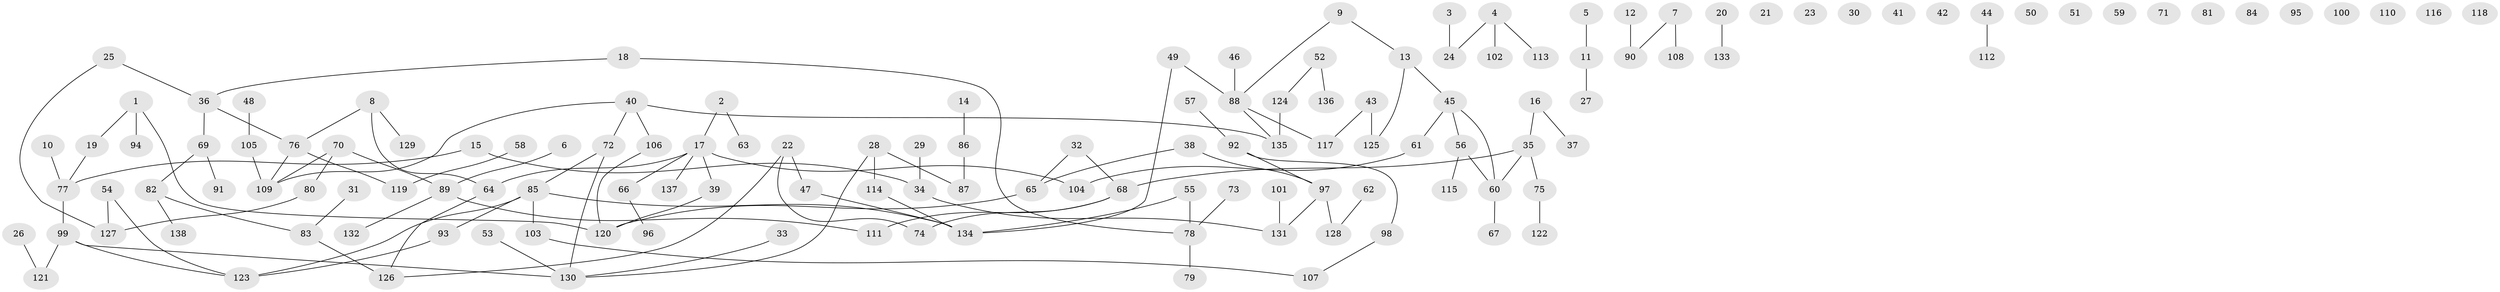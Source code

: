 // coarse degree distribution, {1: 0.43478260869565216, 0: 0.2318840579710145, 2: 0.17391304347826086, 4: 0.057971014492753624, 3: 0.057971014492753624, 6: 0.014492753623188406, 5: 0.014492753623188406, 15: 0.014492753623188406}
// Generated by graph-tools (version 1.1) at 2025/02/03/05/25 17:02:34]
// undirected, 138 vertices, 135 edges
graph export_dot {
graph [start="1"]
  node [color=gray90,style=filled];
  1;
  2;
  3;
  4;
  5;
  6;
  7;
  8;
  9;
  10;
  11;
  12;
  13;
  14;
  15;
  16;
  17;
  18;
  19;
  20;
  21;
  22;
  23;
  24;
  25;
  26;
  27;
  28;
  29;
  30;
  31;
  32;
  33;
  34;
  35;
  36;
  37;
  38;
  39;
  40;
  41;
  42;
  43;
  44;
  45;
  46;
  47;
  48;
  49;
  50;
  51;
  52;
  53;
  54;
  55;
  56;
  57;
  58;
  59;
  60;
  61;
  62;
  63;
  64;
  65;
  66;
  67;
  68;
  69;
  70;
  71;
  72;
  73;
  74;
  75;
  76;
  77;
  78;
  79;
  80;
  81;
  82;
  83;
  84;
  85;
  86;
  87;
  88;
  89;
  90;
  91;
  92;
  93;
  94;
  95;
  96;
  97;
  98;
  99;
  100;
  101;
  102;
  103;
  104;
  105;
  106;
  107;
  108;
  109;
  110;
  111;
  112;
  113;
  114;
  115;
  116;
  117;
  118;
  119;
  120;
  121;
  122;
  123;
  124;
  125;
  126;
  127;
  128;
  129;
  130;
  131;
  132;
  133;
  134;
  135;
  136;
  137;
  138;
  1 -- 19;
  1 -- 94;
  1 -- 120;
  2 -- 17;
  2 -- 63;
  3 -- 24;
  4 -- 24;
  4 -- 102;
  4 -- 113;
  5 -- 11;
  6 -- 89;
  7 -- 90;
  7 -- 108;
  8 -- 64;
  8 -- 76;
  8 -- 129;
  9 -- 13;
  9 -- 88;
  10 -- 77;
  11 -- 27;
  12 -- 90;
  13 -- 45;
  13 -- 125;
  14 -- 86;
  15 -- 34;
  15 -- 77;
  16 -- 35;
  16 -- 37;
  17 -- 39;
  17 -- 64;
  17 -- 66;
  17 -- 104;
  17 -- 137;
  18 -- 36;
  18 -- 78;
  19 -- 77;
  20 -- 133;
  22 -- 47;
  22 -- 74;
  22 -- 126;
  25 -- 36;
  25 -- 127;
  26 -- 121;
  28 -- 87;
  28 -- 114;
  28 -- 130;
  29 -- 34;
  31 -- 83;
  32 -- 65;
  32 -- 68;
  33 -- 130;
  34 -- 131;
  35 -- 60;
  35 -- 68;
  35 -- 75;
  36 -- 69;
  36 -- 76;
  38 -- 65;
  38 -- 97;
  39 -- 120;
  40 -- 72;
  40 -- 106;
  40 -- 109;
  40 -- 135;
  43 -- 117;
  43 -- 125;
  44 -- 112;
  45 -- 56;
  45 -- 60;
  45 -- 61;
  46 -- 88;
  47 -- 134;
  48 -- 105;
  49 -- 88;
  49 -- 134;
  52 -- 124;
  52 -- 136;
  53 -- 130;
  54 -- 123;
  54 -- 127;
  55 -- 78;
  55 -- 134;
  56 -- 60;
  56 -- 115;
  57 -- 92;
  58 -- 119;
  60 -- 67;
  61 -- 104;
  62 -- 128;
  64 -- 126;
  65 -- 120;
  66 -- 96;
  68 -- 74;
  68 -- 111;
  69 -- 82;
  69 -- 91;
  70 -- 80;
  70 -- 89;
  70 -- 109;
  72 -- 85;
  72 -- 130;
  73 -- 78;
  75 -- 122;
  76 -- 109;
  76 -- 119;
  77 -- 99;
  78 -- 79;
  80 -- 127;
  82 -- 83;
  82 -- 138;
  83 -- 126;
  85 -- 93;
  85 -- 103;
  85 -- 123;
  85 -- 134;
  86 -- 87;
  88 -- 117;
  88 -- 135;
  89 -- 111;
  89 -- 132;
  92 -- 97;
  92 -- 98;
  93 -- 123;
  97 -- 128;
  97 -- 131;
  98 -- 107;
  99 -- 121;
  99 -- 123;
  99 -- 130;
  101 -- 131;
  103 -- 107;
  105 -- 109;
  106 -- 120;
  114 -- 134;
  124 -- 135;
}
